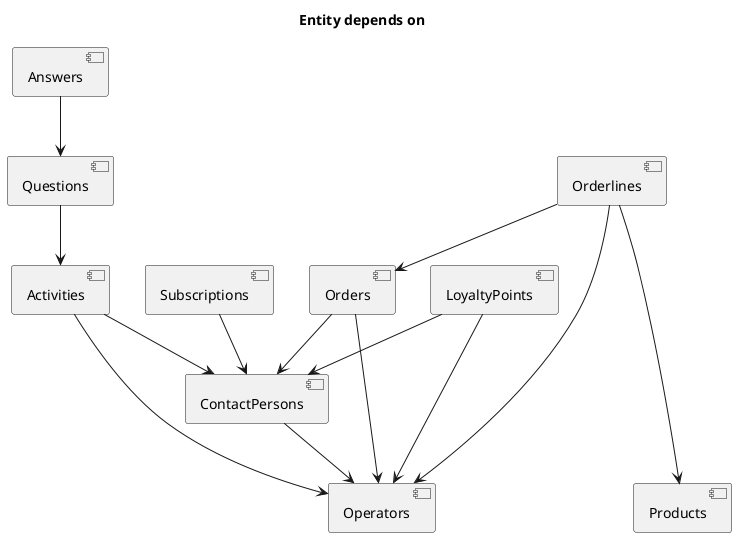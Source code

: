 @startuml
title Entity depends on

[ContactPersons] as CP
[Operators] as OP
[Orders] as OD
[Orderlines] as OL
[Products] as PD
[Activities] as AC
[Questions] as QU
[Answers] as AN
[Subscriptions] as SC
[LoyaltyPoints] as LP

CP --> OP

OD --> CP
OD --> OP

OL --> OD
OL --> OP
OL ----> PD

AC --> OP
AC --> CP

QU --> AC

AN --> QU

SC --> CP

LP --> OP
LP --> CP

@enduml